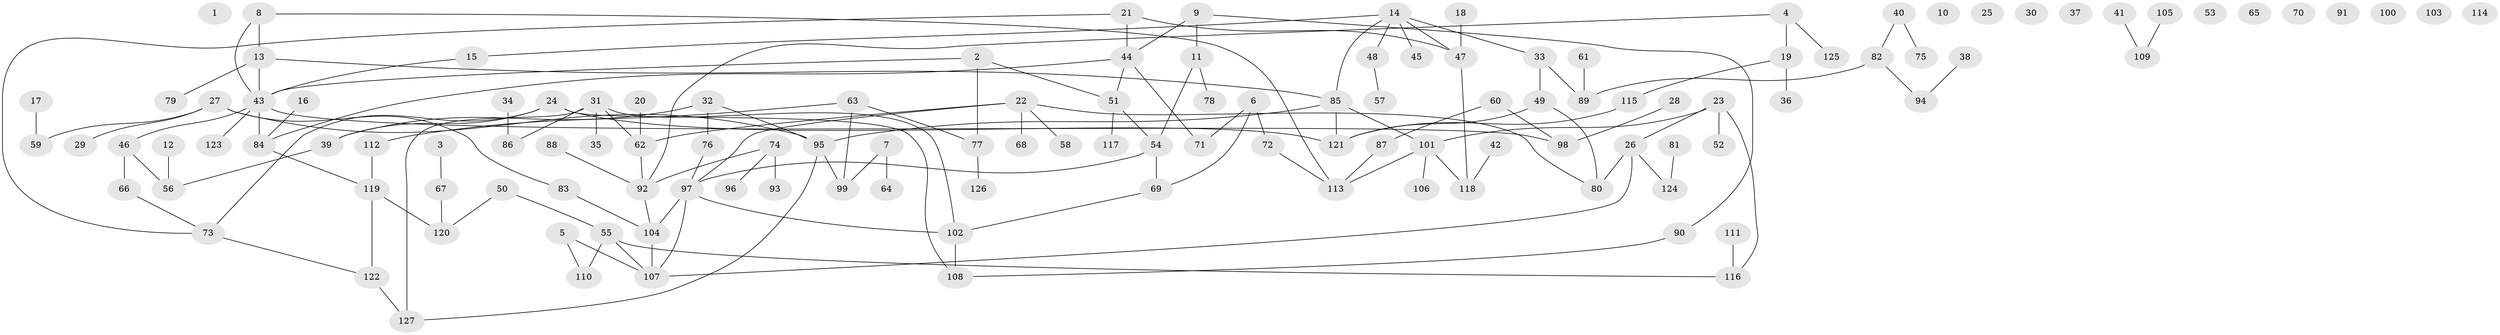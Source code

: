 // coarse degree distribution, {0: 0.13333333333333333, 8: 0.011111111111111112, 1: 0.3111111111111111, 2: 0.16666666666666666, 3: 0.1111111111111111, 4: 0.1, 6: 0.03333333333333333, 5: 0.07777777777777778, 7: 0.05555555555555555}
// Generated by graph-tools (version 1.1) at 2025/41/03/06/25 10:41:19]
// undirected, 127 vertices, 148 edges
graph export_dot {
graph [start="1"]
  node [color=gray90,style=filled];
  1;
  2;
  3;
  4;
  5;
  6;
  7;
  8;
  9;
  10;
  11;
  12;
  13;
  14;
  15;
  16;
  17;
  18;
  19;
  20;
  21;
  22;
  23;
  24;
  25;
  26;
  27;
  28;
  29;
  30;
  31;
  32;
  33;
  34;
  35;
  36;
  37;
  38;
  39;
  40;
  41;
  42;
  43;
  44;
  45;
  46;
  47;
  48;
  49;
  50;
  51;
  52;
  53;
  54;
  55;
  56;
  57;
  58;
  59;
  60;
  61;
  62;
  63;
  64;
  65;
  66;
  67;
  68;
  69;
  70;
  71;
  72;
  73;
  74;
  75;
  76;
  77;
  78;
  79;
  80;
  81;
  82;
  83;
  84;
  85;
  86;
  87;
  88;
  89;
  90;
  91;
  92;
  93;
  94;
  95;
  96;
  97;
  98;
  99;
  100;
  101;
  102;
  103;
  104;
  105;
  106;
  107;
  108;
  109;
  110;
  111;
  112;
  113;
  114;
  115;
  116;
  117;
  118;
  119;
  120;
  121;
  122;
  123;
  124;
  125;
  126;
  127;
  2 -- 43;
  2 -- 51;
  2 -- 77;
  3 -- 67;
  4 -- 19;
  4 -- 92;
  4 -- 125;
  5 -- 107;
  5 -- 110;
  6 -- 69;
  6 -- 71;
  6 -- 72;
  7 -- 64;
  7 -- 99;
  8 -- 13;
  8 -- 43;
  8 -- 113;
  9 -- 11;
  9 -- 44;
  9 -- 90;
  11 -- 54;
  11 -- 78;
  12 -- 56;
  13 -- 43;
  13 -- 79;
  13 -- 85;
  14 -- 15;
  14 -- 33;
  14 -- 45;
  14 -- 47;
  14 -- 48;
  14 -- 85;
  15 -- 43;
  16 -- 84;
  17 -- 59;
  18 -- 47;
  19 -- 36;
  19 -- 115;
  20 -- 62;
  21 -- 44;
  21 -- 47;
  21 -- 73;
  22 -- 58;
  22 -- 62;
  22 -- 68;
  22 -- 80;
  22 -- 97;
  23 -- 26;
  23 -- 52;
  23 -- 101;
  23 -- 116;
  24 -- 39;
  24 -- 73;
  24 -- 108;
  24 -- 121;
  26 -- 80;
  26 -- 107;
  26 -- 124;
  27 -- 29;
  27 -- 59;
  27 -- 83;
  27 -- 95;
  28 -- 98;
  31 -- 35;
  31 -- 62;
  31 -- 86;
  31 -- 102;
  31 -- 127;
  32 -- 39;
  32 -- 76;
  32 -- 95;
  33 -- 49;
  33 -- 89;
  34 -- 86;
  38 -- 94;
  39 -- 56;
  40 -- 75;
  40 -- 82;
  41 -- 109;
  42 -- 118;
  43 -- 46;
  43 -- 84;
  43 -- 98;
  43 -- 123;
  44 -- 51;
  44 -- 71;
  44 -- 84;
  46 -- 56;
  46 -- 66;
  47 -- 118;
  48 -- 57;
  49 -- 80;
  49 -- 121;
  50 -- 55;
  50 -- 120;
  51 -- 54;
  51 -- 117;
  54 -- 69;
  54 -- 97;
  55 -- 107;
  55 -- 110;
  55 -- 116;
  60 -- 87;
  60 -- 98;
  61 -- 89;
  62 -- 92;
  63 -- 77;
  63 -- 99;
  63 -- 112;
  66 -- 73;
  67 -- 120;
  69 -- 102;
  72 -- 113;
  73 -- 122;
  74 -- 92;
  74 -- 93;
  74 -- 96;
  76 -- 97;
  77 -- 126;
  81 -- 124;
  82 -- 89;
  82 -- 94;
  83 -- 104;
  84 -- 119;
  85 -- 95;
  85 -- 101;
  85 -- 121;
  87 -- 113;
  88 -- 92;
  90 -- 108;
  92 -- 104;
  95 -- 99;
  95 -- 127;
  97 -- 102;
  97 -- 104;
  97 -- 107;
  101 -- 106;
  101 -- 113;
  101 -- 118;
  102 -- 108;
  104 -- 107;
  105 -- 109;
  111 -- 116;
  112 -- 119;
  115 -- 121;
  119 -- 120;
  119 -- 122;
  122 -- 127;
}
